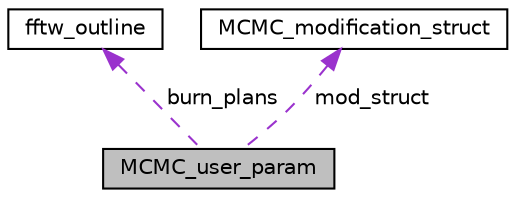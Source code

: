 digraph "MCMC_user_param"
{
  edge [fontname="Helvetica",fontsize="10",labelfontname="Helvetica",labelfontsize="10"];
  node [fontname="Helvetica",fontsize="10",shape=record];
  Node1 [label="MCMC_user_param",height=0.2,width=0.4,color="black", fillcolor="grey75", style="filled", fontcolor="black"];
  Node2 -> Node1 [dir="back",color="darkorchid3",fontsize="10",style="dashed",label=" burn_plans" ,fontname="Helvetica"];
  Node2 [label="fftw_outline",height=0.2,width=0.4,color="black", fillcolor="white", style="filled",URL="$d3/d20/structfftw__outline.html"];
  Node3 -> Node1 [dir="back",color="darkorchid3",fontsize="10",style="dashed",label=" mod_struct" ,fontname="Helvetica"];
  Node3 [label="MCMC_modification_struct",height=0.2,width=0.4,color="black", fillcolor="white", style="filled",URL="$dd/da5/structMCMC__modification__struct.html"];
}
